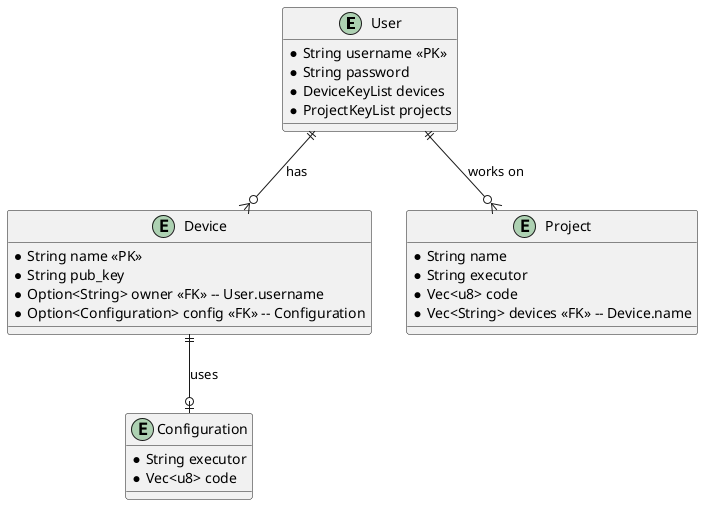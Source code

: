 @startuml

entity User {
    *String username <<PK>>
    *String password
    *DeviceKeyList devices
    *ProjectKeyList projects
}

entity Device {
    *String name <<PK>>
    *String pub_key
    *Option<String> owner <<FK>> -- User.username
    *Option<Configuration> config <<FK>> -- Configuration
}

entity Configuration {
    *String executor
    *Vec<u8> code
}

entity Project {
    *String name
    *String executor
    *Vec<u8> code
    *Vec<String> devices <<FK>> -- Device.name
}

User ||--o{ Device : "has"
User ||--o{ Project : "works on"

Device ||--o| Configuration : "uses"

@enduml